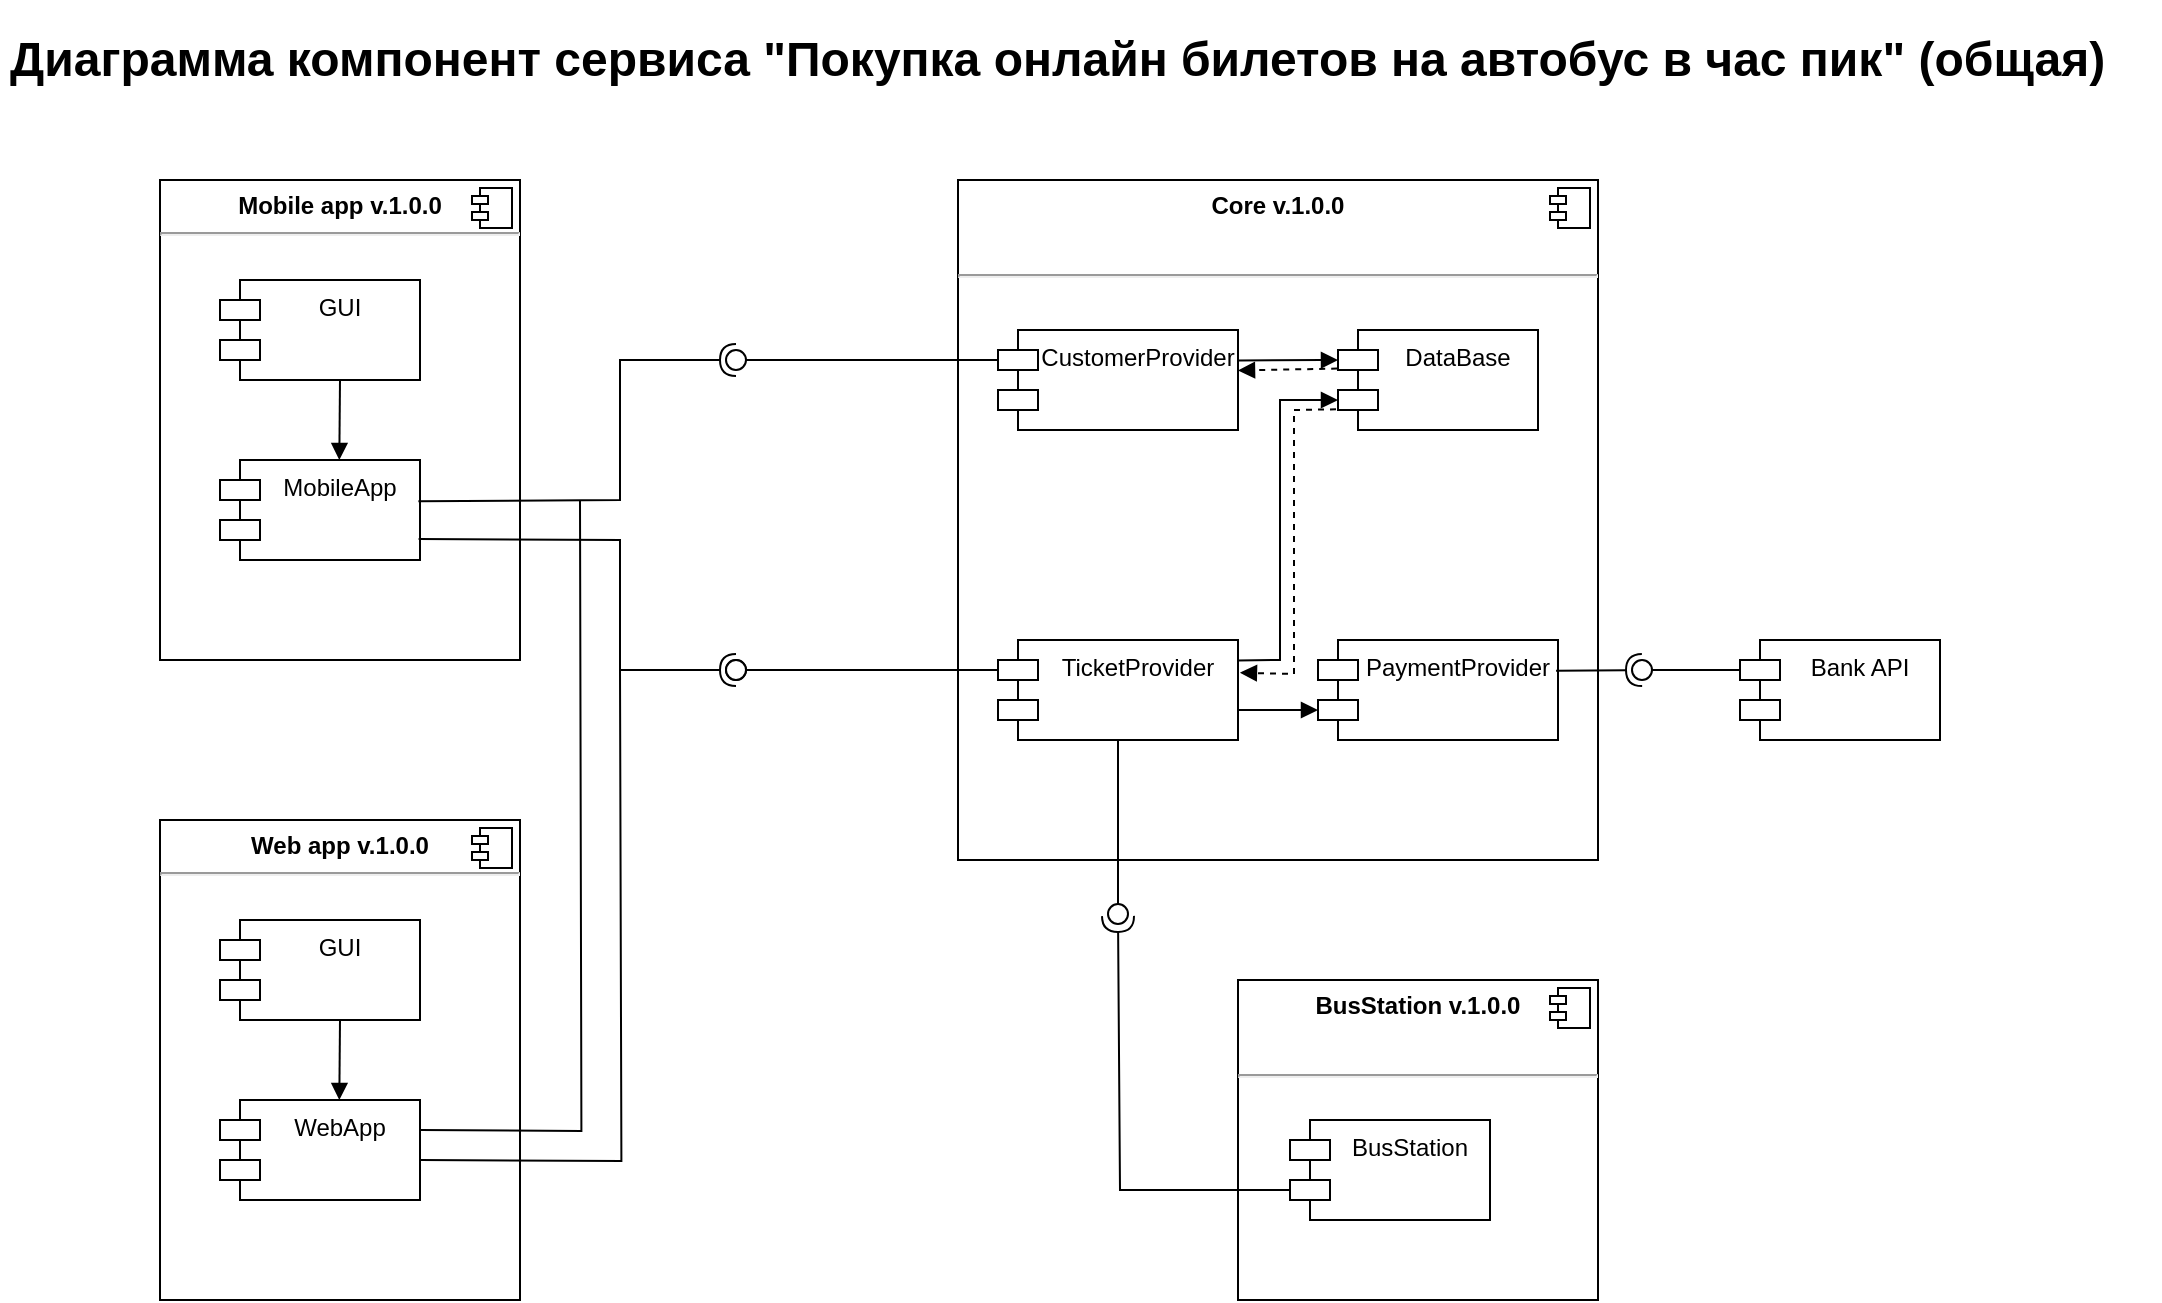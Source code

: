 <mxfile version="20.8.16" type="device"><diagram id="C5RBs43oDa-KdzZeNtuy" name="Page-1"><mxGraphModel dx="1436" dy="767" grid="1" gridSize="10" guides="1" tooltips="1" connect="1" arrows="1" fold="1" page="1" pageScale="1" pageWidth="1169" pageHeight="827" math="0" shadow="0"><root><mxCell id="WIyWlLk6GJQsqaUBKTNV-0"/><mxCell id="WIyWlLk6GJQsqaUBKTNV-1" parent="WIyWlLk6GJQsqaUBKTNV-0"/><mxCell id="xVFQKaqjHIsM4C6yXQPp-0" value="&lt;h1&gt;Диаграмма компонент сервиса &quot;Покупка онлайн билетов на автобус в час пик&quot; (общая)&lt;/h1&gt;&lt;p&gt;&lt;br&gt;&lt;/p&gt;" style="text;html=1;strokeColor=none;fillColor=none;spacing=5;spacingTop=-20;whiteSpace=wrap;overflow=hidden;rounded=0;" parent="WIyWlLk6GJQsqaUBKTNV-1" vertex="1"><mxGeometry x="40" y="40" width="1080" height="40" as="geometry"/></mxCell><mxCell id="je2_0GXt2ZJYwXTMXjQ--0" value="&lt;p style=&quot;margin:0px;margin-top:6px;text-align:center;&quot;&gt;&lt;b&gt;Mobile app v.1.0.0&lt;/b&gt;&lt;/p&gt;&lt;hr&gt;&lt;p style=&quot;margin:0px;margin-left:8px;&quot;&gt;&lt;br&gt;&lt;br&gt;&lt;/p&gt;" style="align=left;overflow=fill;html=1;dropTarget=0;" vertex="1" parent="WIyWlLk6GJQsqaUBKTNV-1"><mxGeometry x="120" y="120" width="180" height="240" as="geometry"/></mxCell><mxCell id="je2_0GXt2ZJYwXTMXjQ--1" value="" style="shape=component;jettyWidth=8;jettyHeight=4;" vertex="1" parent="je2_0GXt2ZJYwXTMXjQ--0"><mxGeometry x="1" width="20" height="20" relative="1" as="geometry"><mxPoint x="-24" y="4" as="offset"/></mxGeometry></mxCell><mxCell id="je2_0GXt2ZJYwXTMXjQ--2" value="&lt;p style=&quot;margin:0px;margin-top:6px;text-align:center;&quot;&gt;&lt;b&gt;Core v.1.0.0&lt;/b&gt;&lt;/p&gt;&lt;p style=&quot;margin:0px;margin-top:6px;text-align:center;&quot;&gt;&lt;b&gt;&lt;br&gt;&lt;/b&gt;&lt;/p&gt;&lt;hr&gt;&lt;p style=&quot;margin:0px;margin-left:8px;&quot;&gt;&lt;br&gt;&lt;/p&gt;" style="align=left;overflow=fill;html=1;dropTarget=0;" vertex="1" parent="WIyWlLk6GJQsqaUBKTNV-1"><mxGeometry x="519" y="120" width="320" height="340" as="geometry"/></mxCell><mxCell id="je2_0GXt2ZJYwXTMXjQ--3" value="" style="shape=component;jettyWidth=8;jettyHeight=4;" vertex="1" parent="je2_0GXt2ZJYwXTMXjQ--2"><mxGeometry x="1" width="20" height="20" relative="1" as="geometry"><mxPoint x="-24" y="4" as="offset"/></mxGeometry></mxCell><mxCell id="je2_0GXt2ZJYwXTMXjQ--4" value="GUI" style="shape=module;align=left;spacingLeft=20;align=center;verticalAlign=top;" vertex="1" parent="WIyWlLk6GJQsqaUBKTNV-1"><mxGeometry x="150" y="170" width="100" height="50" as="geometry"/></mxCell><mxCell id="je2_0GXt2ZJYwXTMXjQ--5" value="MobileApp" style="shape=module;align=left;spacingLeft=20;align=center;verticalAlign=top;" vertex="1" parent="WIyWlLk6GJQsqaUBKTNV-1"><mxGeometry x="150" y="260" width="100" height="50" as="geometry"/></mxCell><mxCell id="je2_0GXt2ZJYwXTMXjQ--6" value="PaymentProvider" style="shape=module;align=left;spacingLeft=20;align=center;verticalAlign=top;" vertex="1" parent="WIyWlLk6GJQsqaUBKTNV-1"><mxGeometry x="699" y="350" width="120" height="50" as="geometry"/></mxCell><mxCell id="je2_0GXt2ZJYwXTMXjQ--7" value="DataBase" style="shape=module;align=left;spacingLeft=20;align=center;verticalAlign=top;" vertex="1" parent="WIyWlLk6GJQsqaUBKTNV-1"><mxGeometry x="709" y="195" width="100" height="50" as="geometry"/></mxCell><mxCell id="je2_0GXt2ZJYwXTMXjQ--8" value="CustomerProvider" style="shape=module;align=left;spacingLeft=20;align=center;verticalAlign=top;" vertex="1" parent="WIyWlLk6GJQsqaUBKTNV-1"><mxGeometry x="539" y="195" width="120" height="50" as="geometry"/></mxCell><mxCell id="je2_0GXt2ZJYwXTMXjQ--10" value="" style="rounded=0;orthogonalLoop=1;jettySize=auto;html=1;endArrow=none;endFill=0;sketch=0;sourcePerimeterSpacing=0;targetPerimeterSpacing=0;exitX=0;exitY=0;exitDx=0;exitDy=15;exitPerimeter=0;" edge="1" parent="WIyWlLk6GJQsqaUBKTNV-1" source="je2_0GXt2ZJYwXTMXjQ--13" target="je2_0GXt2ZJYwXTMXjQ--12"><mxGeometry relative="1" as="geometry"><mxPoint x="969" y="195" as="sourcePoint"/></mxGeometry></mxCell><mxCell id="je2_0GXt2ZJYwXTMXjQ--11" value="" style="rounded=0;orthogonalLoop=1;jettySize=auto;html=1;endArrow=halfCircle;endFill=0;entryX=0.5;entryY=0.5;endSize=6;strokeWidth=1;sketch=0;exitX=0.992;exitY=0.307;exitDx=0;exitDy=0;exitPerimeter=0;" edge="1" parent="WIyWlLk6GJQsqaUBKTNV-1" source="je2_0GXt2ZJYwXTMXjQ--6" target="je2_0GXt2ZJYwXTMXjQ--12"><mxGeometry relative="1" as="geometry"><mxPoint x="909" y="240" as="sourcePoint"/></mxGeometry></mxCell><mxCell id="je2_0GXt2ZJYwXTMXjQ--12" value="" style="ellipse;whiteSpace=wrap;html=1;align=center;aspect=fixed;resizable=0;points=[];outlineConnect=0;sketch=0;" vertex="1" parent="WIyWlLk6GJQsqaUBKTNV-1"><mxGeometry x="856" y="360" width="10" height="10" as="geometry"/></mxCell><mxCell id="je2_0GXt2ZJYwXTMXjQ--13" value="Bank API" style="shape=module;align=left;spacingLeft=20;align=center;verticalAlign=top;" vertex="1" parent="WIyWlLk6GJQsqaUBKTNV-1"><mxGeometry x="910" y="350" width="100" height="50" as="geometry"/></mxCell><mxCell id="je2_0GXt2ZJYwXTMXjQ--14" value="" style="rounded=0;orthogonalLoop=1;jettySize=auto;html=1;endArrow=none;endFill=0;sketch=0;sourcePerimeterSpacing=0;targetPerimeterSpacing=0;exitX=0;exitY=0;exitDx=0;exitDy=15;exitPerimeter=0;" edge="1" parent="WIyWlLk6GJQsqaUBKTNV-1" source="je2_0GXt2ZJYwXTMXjQ--8" target="je2_0GXt2ZJYwXTMXjQ--16"><mxGeometry relative="1" as="geometry"><mxPoint x="599" y="250" as="sourcePoint"/><mxPoint x="505" y="285" as="targetPoint"/></mxGeometry></mxCell><mxCell id="je2_0GXt2ZJYwXTMXjQ--15" value="" style="rounded=0;orthogonalLoop=1;jettySize=auto;html=1;endArrow=halfCircle;endFill=0;entryX=0.5;entryY=0.5;endSize=6;strokeWidth=1;sketch=0;exitX=0.992;exitY=0.412;exitDx=0;exitDy=0;exitPerimeter=0;" edge="1" parent="WIyWlLk6GJQsqaUBKTNV-1" source="je2_0GXt2ZJYwXTMXjQ--5" target="je2_0GXt2ZJYwXTMXjQ--16"><mxGeometry relative="1" as="geometry"><mxPoint x="360" y="310" as="sourcePoint"/><Array as="points"><mxPoint x="350" y="280"/><mxPoint x="350" y="210"/></Array></mxGeometry></mxCell><mxCell id="je2_0GXt2ZJYwXTMXjQ--16" value="" style="ellipse;whiteSpace=wrap;html=1;align=center;aspect=fixed;resizable=0;points=[];outlineConnect=0;sketch=0;" vertex="1" parent="WIyWlLk6GJQsqaUBKTNV-1"><mxGeometry x="403" y="205" width="10" height="10" as="geometry"/></mxCell><mxCell id="je2_0GXt2ZJYwXTMXjQ--17" value="" style="html=1;verticalAlign=bottom;endArrow=block;rounded=0;entryX=0;entryY=0;entryDx=0;entryDy=35;entryPerimeter=0;exitX=1;exitY=0.7;exitDx=0;exitDy=0;exitPerimeter=0;" edge="1" parent="WIyWlLk6GJQsqaUBKTNV-1" source="je2_0GXt2ZJYwXTMXjQ--21" target="je2_0GXt2ZJYwXTMXjQ--6"><mxGeometry width="80" relative="1" as="geometry"><mxPoint x="659" y="285" as="sourcePoint"/><mxPoint x="699" y="284.66" as="targetPoint"/></mxGeometry></mxCell><mxCell id="je2_0GXt2ZJYwXTMXjQ--19" value="" style="html=1;verticalAlign=bottom;endArrow=block;rounded=0;entryX=0;entryY=0;entryDx=0;entryDy=15;exitX=1.004;exitY=0.304;exitDx=0;exitDy=0;entryPerimeter=0;exitPerimeter=0;" edge="1" parent="WIyWlLk6GJQsqaUBKTNV-1" source="je2_0GXt2ZJYwXTMXjQ--8" target="je2_0GXt2ZJYwXTMXjQ--7"><mxGeometry width="80" relative="1" as="geometry"><mxPoint x="748.66" y="220" as="sourcePoint"/><mxPoint x="748.66" y="270" as="targetPoint"/></mxGeometry></mxCell><mxCell id="je2_0GXt2ZJYwXTMXjQ--20" value="" style="html=1;verticalAlign=bottom;endArrow=block;rounded=0;entryX=0.5;entryY=0;entryDx=0;entryDy=0;" edge="1" parent="WIyWlLk6GJQsqaUBKTNV-1"><mxGeometry width="80" relative="1" as="geometry"><mxPoint x="210" y="220" as="sourcePoint"/><mxPoint x="209.66" y="260" as="targetPoint"/></mxGeometry></mxCell><mxCell id="je2_0GXt2ZJYwXTMXjQ--21" value="TicketProvider" style="shape=module;align=left;spacingLeft=20;align=center;verticalAlign=top;" vertex="1" parent="WIyWlLk6GJQsqaUBKTNV-1"><mxGeometry x="539" y="350" width="120" height="50" as="geometry"/></mxCell><mxCell id="je2_0GXt2ZJYwXTMXjQ--22" value="&lt;p style=&quot;margin:0px;margin-top:6px;text-align:center;&quot;&gt;&lt;b&gt;BusStation v.1.0.0&lt;/b&gt;&lt;/p&gt;&lt;p style=&quot;margin:0px;margin-top:6px;text-align:center;&quot;&gt;&lt;b&gt;&lt;br&gt;&lt;/b&gt;&lt;/p&gt;&lt;hr&gt;&lt;p style=&quot;margin:0px;margin-left:8px;&quot;&gt;&lt;br&gt;&lt;/p&gt;" style="align=left;overflow=fill;html=1;dropTarget=0;" vertex="1" parent="WIyWlLk6GJQsqaUBKTNV-1"><mxGeometry x="659" y="520" width="180" height="160" as="geometry"/></mxCell><mxCell id="je2_0GXt2ZJYwXTMXjQ--23" value="" style="shape=component;jettyWidth=8;jettyHeight=4;" vertex="1" parent="je2_0GXt2ZJYwXTMXjQ--22"><mxGeometry x="1" width="20" height="20" relative="1" as="geometry"><mxPoint x="-24" y="4" as="offset"/></mxGeometry></mxCell><mxCell id="je2_0GXt2ZJYwXTMXjQ--24" value="BusStation" style="shape=module;align=left;spacingLeft=20;align=center;verticalAlign=top;" vertex="1" parent="WIyWlLk6GJQsqaUBKTNV-1"><mxGeometry x="685" y="590" width="100" height="50" as="geometry"/></mxCell><mxCell id="je2_0GXt2ZJYwXTMXjQ--27" value="" style="rounded=0;orthogonalLoop=1;jettySize=auto;html=1;endArrow=none;endFill=0;sketch=0;sourcePerimeterSpacing=0;targetPerimeterSpacing=0;exitX=0;exitY=0;exitDx=0;exitDy=15;exitPerimeter=0;" edge="1" parent="WIyWlLk6GJQsqaUBKTNV-1" target="je2_0GXt2ZJYwXTMXjQ--28"><mxGeometry relative="1" as="geometry"><mxPoint x="539" y="365" as="sourcePoint"/><mxPoint x="505" y="365" as="targetPoint"/></mxGeometry></mxCell><mxCell id="je2_0GXt2ZJYwXTMXjQ--28" value="" style="ellipse;whiteSpace=wrap;html=1;align=center;aspect=fixed;resizable=0;points=[];outlineConnect=0;sketch=0;" vertex="1" parent="WIyWlLk6GJQsqaUBKTNV-1"><mxGeometry x="403" y="360" width="10" height="10" as="geometry"/></mxCell><mxCell id="je2_0GXt2ZJYwXTMXjQ--29" value="" style="rounded=0;orthogonalLoop=1;jettySize=auto;html=1;endArrow=halfCircle;endFill=0;entryX=0.5;entryY=0.5;endSize=6;strokeWidth=1;sketch=0;exitX=0.993;exitY=0.791;exitDx=0;exitDy=0;exitPerimeter=0;" edge="1" parent="WIyWlLk6GJQsqaUBKTNV-1" target="je2_0GXt2ZJYwXTMXjQ--30" source="je2_0GXt2ZJYwXTMXjQ--5"><mxGeometry relative="1" as="geometry"><mxPoint x="250" y="365" as="sourcePoint"/><Array as="points"><mxPoint x="350" y="300"/><mxPoint x="350" y="365"/></Array></mxGeometry></mxCell><mxCell id="je2_0GXt2ZJYwXTMXjQ--30" value="" style="ellipse;whiteSpace=wrap;html=1;align=center;aspect=fixed;resizable=0;points=[];outlineConnect=0;sketch=0;" vertex="1" parent="WIyWlLk6GJQsqaUBKTNV-1"><mxGeometry x="403" y="360" width="10" height="10" as="geometry"/></mxCell><mxCell id="je2_0GXt2ZJYwXTMXjQ--31" value="" style="rounded=0;orthogonalLoop=1;jettySize=auto;html=1;endArrow=none;endFill=0;sketch=0;sourcePerimeterSpacing=0;targetPerimeterSpacing=0;exitX=0.5;exitY=1;exitDx=0;exitDy=0;" edge="1" parent="WIyWlLk6GJQsqaUBKTNV-1" target="je2_0GXt2ZJYwXTMXjQ--32" source="je2_0GXt2ZJYwXTMXjQ--21"><mxGeometry relative="1" as="geometry"><mxPoint x="539" y="385" as="sourcePoint"/><mxPoint x="505" y="385" as="targetPoint"/></mxGeometry></mxCell><mxCell id="je2_0GXt2ZJYwXTMXjQ--32" value="" style="ellipse;whiteSpace=wrap;html=1;align=center;aspect=fixed;resizable=0;points=[];outlineConnect=0;sketch=0;" vertex="1" parent="WIyWlLk6GJQsqaUBKTNV-1"><mxGeometry x="594" y="482" width="10" height="10" as="geometry"/></mxCell><mxCell id="je2_0GXt2ZJYwXTMXjQ--34" value="" style="rounded=0;orthogonalLoop=1;jettySize=auto;html=1;endArrow=halfCircle;endFill=0;entryX=0.5;entryY=0.5;endSize=6;strokeWidth=1;sketch=0;exitX=0;exitY=0;exitDx=0;exitDy=35;exitPerimeter=0;" edge="1" parent="WIyWlLk6GJQsqaUBKTNV-1" source="je2_0GXt2ZJYwXTMXjQ--24"><mxGeometry relative="1" as="geometry"><mxPoint x="685" y="630" as="sourcePoint"/><mxPoint x="599" y="488" as="targetPoint"/><Array as="points"><mxPoint x="600" y="625"/></Array></mxGeometry></mxCell><mxCell id="je2_0GXt2ZJYwXTMXjQ--35" value="" style="html=1;verticalAlign=bottom;endArrow=block;rounded=0;entryX=0;entryY=0;entryDx=0;entryDy=35;exitX=1.004;exitY=0.304;exitDx=0;exitDy=0;entryPerimeter=0;exitPerimeter=0;" edge="1" parent="WIyWlLk6GJQsqaUBKTNV-1" target="je2_0GXt2ZJYwXTMXjQ--7"><mxGeometry width="80" relative="1" as="geometry"><mxPoint x="659" y="360.2" as="sourcePoint"/><mxPoint x="708.52" y="360" as="targetPoint"/><Array as="points"><mxPoint x="680" y="360"/><mxPoint x="680" y="230"/></Array></mxGeometry></mxCell><mxCell id="je2_0GXt2ZJYwXTMXjQ--36" value="" style="html=1;verticalAlign=bottom;endArrow=block;rounded=0;entryX=1.008;entryY=0.327;entryDx=0;entryDy=0;exitX=-0.01;exitY=0.793;exitDx=0;exitDy=0;entryPerimeter=0;exitPerimeter=0;dashed=1;" edge="1" parent="WIyWlLk6GJQsqaUBKTNV-1" source="je2_0GXt2ZJYwXTMXjQ--7" target="je2_0GXt2ZJYwXTMXjQ--21"><mxGeometry width="80" relative="1" as="geometry"><mxPoint x="666" y="367.2" as="sourcePoint"/><mxPoint x="716" y="237" as="targetPoint"/><Array as="points"><mxPoint x="687" y="235"/><mxPoint x="687" y="367"/></Array></mxGeometry></mxCell><mxCell id="je2_0GXt2ZJYwXTMXjQ--37" value="" style="html=1;verticalAlign=bottom;endArrow=block;rounded=0;entryX=1;entryY=0.404;entryDx=0;entryDy=0;exitX=-0.004;exitY=0.386;exitDx=0;exitDy=0;entryPerimeter=0;exitPerimeter=0;dashed=1;" edge="1" parent="WIyWlLk6GJQsqaUBKTNV-1" source="je2_0GXt2ZJYwXTMXjQ--7" target="je2_0GXt2ZJYwXTMXjQ--8"><mxGeometry width="80" relative="1" as="geometry"><mxPoint x="707.04" y="143.83" as="sourcePoint"/><mxPoint x="659" y="275.53" as="targetPoint"/><Array as="points"/></mxGeometry></mxCell><mxCell id="je2_0GXt2ZJYwXTMXjQ--38" value="&lt;p style=&quot;margin:0px;margin-top:6px;text-align:center;&quot;&gt;&lt;b&gt;Web app v.1.0.0&lt;/b&gt;&lt;/p&gt;&lt;hr&gt;&lt;p style=&quot;margin:0px;margin-left:8px;&quot;&gt;&lt;br&gt;&lt;br&gt;&lt;/p&gt;" style="align=left;overflow=fill;html=1;dropTarget=0;" vertex="1" parent="WIyWlLk6GJQsqaUBKTNV-1"><mxGeometry x="120" y="440" width="180" height="240" as="geometry"/></mxCell><mxCell id="je2_0GXt2ZJYwXTMXjQ--39" value="" style="shape=component;jettyWidth=8;jettyHeight=4;" vertex="1" parent="je2_0GXt2ZJYwXTMXjQ--38"><mxGeometry x="1" width="20" height="20" relative="1" as="geometry"><mxPoint x="-24" y="4" as="offset"/></mxGeometry></mxCell><mxCell id="je2_0GXt2ZJYwXTMXjQ--40" value="GUI" style="shape=module;align=left;spacingLeft=20;align=center;verticalAlign=top;" vertex="1" parent="WIyWlLk6GJQsqaUBKTNV-1"><mxGeometry x="150" y="490" width="100" height="50" as="geometry"/></mxCell><mxCell id="je2_0GXt2ZJYwXTMXjQ--41" value="WebApp" style="shape=module;align=left;spacingLeft=20;align=center;verticalAlign=top;" vertex="1" parent="WIyWlLk6GJQsqaUBKTNV-1"><mxGeometry x="150" y="580" width="100" height="50" as="geometry"/></mxCell><mxCell id="je2_0GXt2ZJYwXTMXjQ--42" value="" style="html=1;verticalAlign=bottom;endArrow=block;rounded=0;entryX=0.5;entryY=0;entryDx=0;entryDy=0;" edge="1" parent="WIyWlLk6GJQsqaUBKTNV-1"><mxGeometry width="80" relative="1" as="geometry"><mxPoint x="210" y="540" as="sourcePoint"/><mxPoint x="209.66" y="580" as="targetPoint"/></mxGeometry></mxCell><mxCell id="je2_0GXt2ZJYwXTMXjQ--43" value="" style="rounded=0;orthogonalLoop=1;jettySize=auto;html=1;endArrow=none;endFill=0;endSize=6;strokeWidth=1;sketch=0;exitX=0.993;exitY=0.791;exitDx=0;exitDy=0;exitPerimeter=0;" edge="1" parent="WIyWlLk6GJQsqaUBKTNV-1"><mxGeometry relative="1" as="geometry"><mxPoint x="250.0" y="610" as="sourcePoint"/><mxPoint x="350" y="365" as="targetPoint"/><Array as="points"><mxPoint x="350.7" y="610.45"/><mxPoint x="350" y="365"/></Array></mxGeometry></mxCell><mxCell id="je2_0GXt2ZJYwXTMXjQ--44" value="" style="rounded=0;orthogonalLoop=1;jettySize=auto;html=1;endArrow=none;endFill=0;endSize=6;strokeWidth=1;sketch=0;" edge="1" parent="WIyWlLk6GJQsqaUBKTNV-1"><mxGeometry relative="1" as="geometry"><mxPoint x="250" y="595" as="sourcePoint"/><mxPoint x="330" y="280" as="targetPoint"/><Array as="points"><mxPoint x="330.7" y="595.45"/></Array></mxGeometry></mxCell></root></mxGraphModel></diagram></mxfile>
